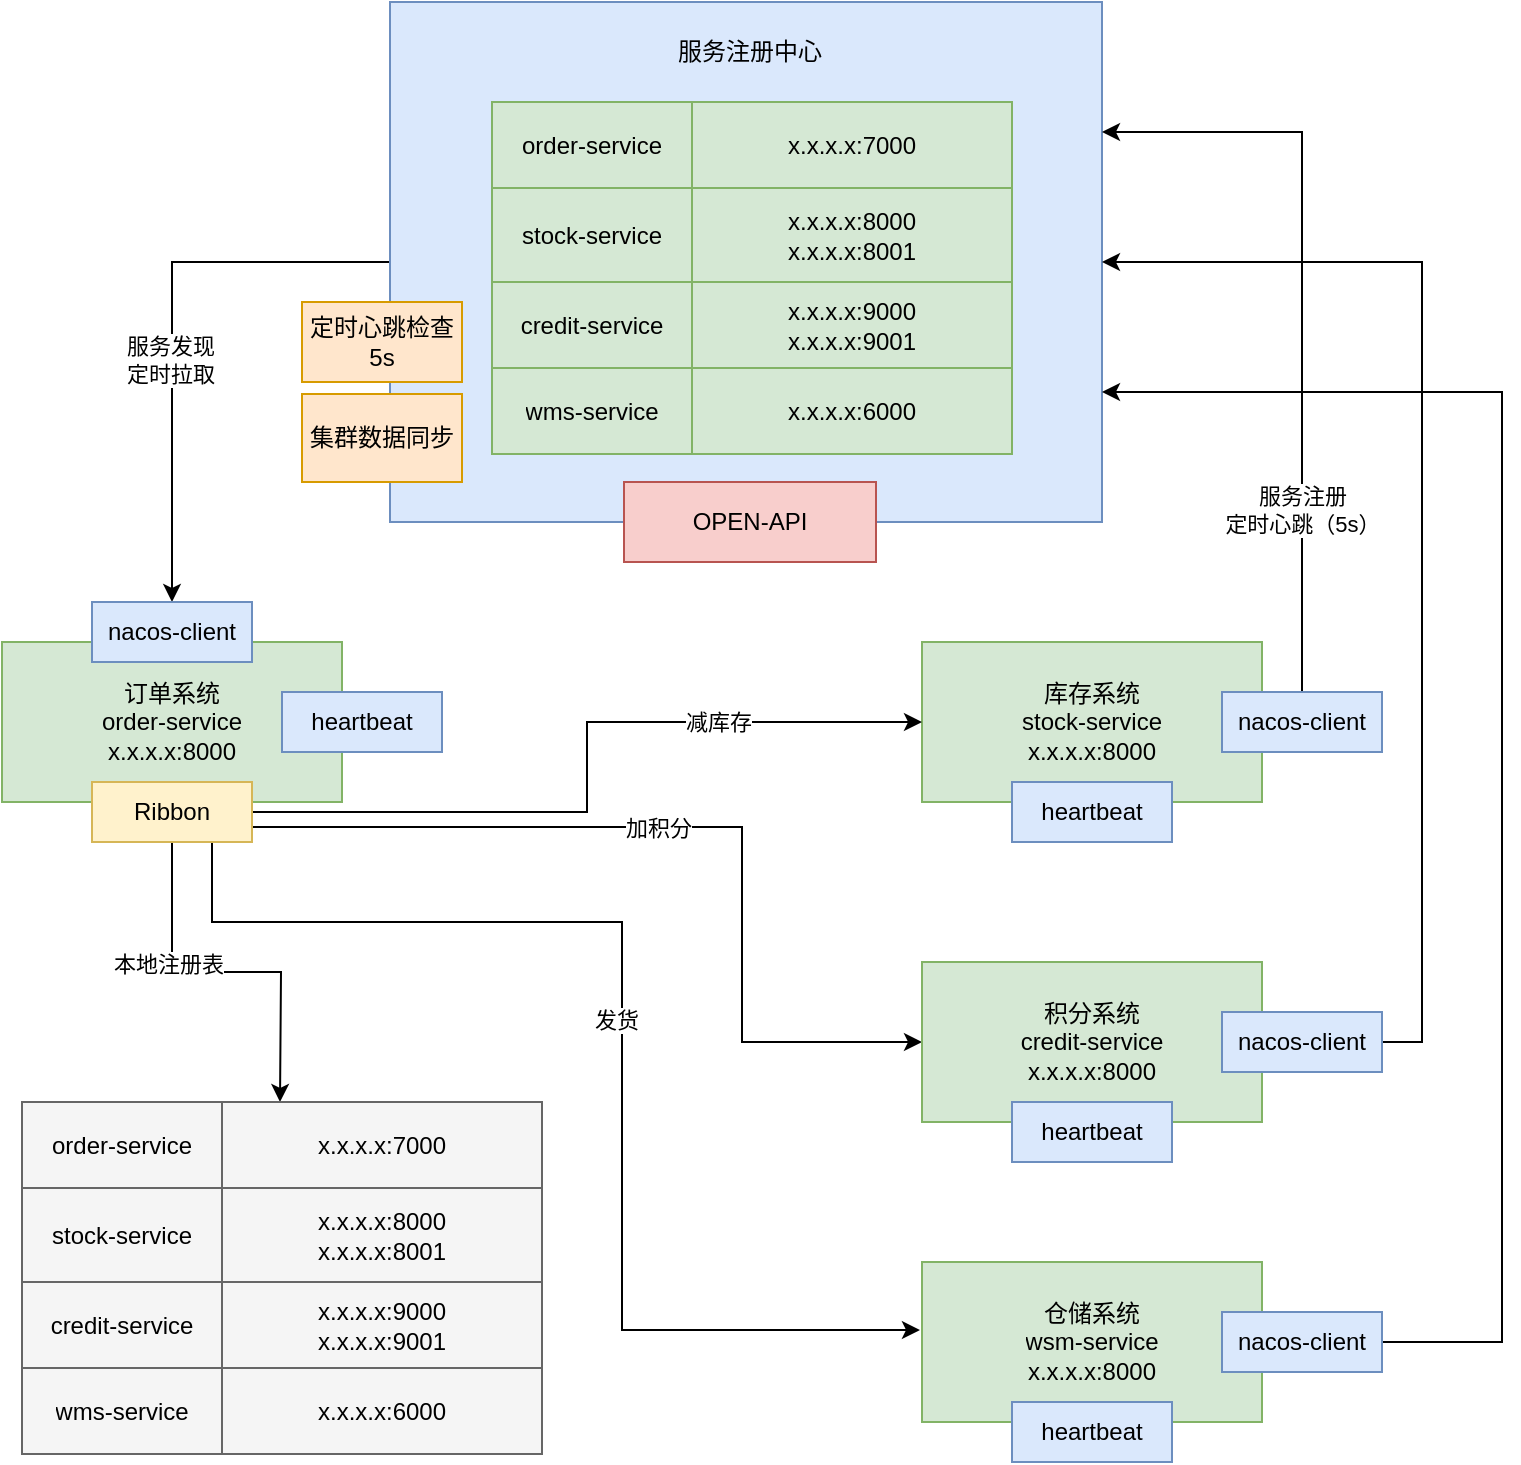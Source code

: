<mxfile version="15.9.6" type="github">
  <diagram id="2bS4IPnlOIfMS9s1NPST" name="Page-1">
    <mxGraphModel dx="1186" dy="654" grid="1" gridSize="10" guides="1" tooltips="1" connect="1" arrows="1" fold="1" page="1" pageScale="1" pageWidth="827" pageHeight="1169" math="0" shadow="0">
      <root>
        <mxCell id="0" />
        <mxCell id="1" parent="0" />
        <mxCell id="tLu-KWyOrL_Pw_NeoK8s-65" style="edgeStyle=orthogonalEdgeStyle;rounded=0;orthogonalLoop=1;jettySize=auto;html=1;exitX=0;exitY=0.5;exitDx=0;exitDy=0;entryX=0.5;entryY=0;entryDx=0;entryDy=0;" edge="1" parent="1" source="tLu-KWyOrL_Pw_NeoK8s-1" target="tLu-KWyOrL_Pw_NeoK8s-38">
          <mxGeometry relative="1" as="geometry" />
        </mxCell>
        <mxCell id="tLu-KWyOrL_Pw_NeoK8s-67" value="服务发现&lt;br&gt;定时拉取" style="edgeLabel;html=1;align=center;verticalAlign=middle;resizable=0;points=[];" vertex="1" connectable="0" parent="tLu-KWyOrL_Pw_NeoK8s-65">
          <mxGeometry x="0.133" y="-1" relative="1" as="geometry">
            <mxPoint as="offset" />
          </mxGeometry>
        </mxCell>
        <mxCell id="tLu-KWyOrL_Pw_NeoK8s-1" value="" style="rounded=0;whiteSpace=wrap;html=1;fillColor=#dae8fc;strokeColor=#6c8ebf;" vertex="1" parent="1">
          <mxGeometry x="234" y="70" width="356" height="260" as="geometry" />
        </mxCell>
        <mxCell id="tLu-KWyOrL_Pw_NeoK8s-11" value="" style="shape=table;startSize=0;container=1;collapsible=0;childLayout=tableLayout;fillColor=#d5e8d4;strokeColor=#82b366;" vertex="1" parent="1">
          <mxGeometry x="285" y="120" width="260" height="176" as="geometry" />
        </mxCell>
        <mxCell id="tLu-KWyOrL_Pw_NeoK8s-12" value="" style="shape=partialRectangle;collapsible=0;dropTarget=0;pointerEvents=0;fillColor=none;top=0;left=0;bottom=0;right=0;points=[[0,0.5],[1,0.5]];portConstraint=eastwest;" vertex="1" parent="tLu-KWyOrL_Pw_NeoK8s-11">
          <mxGeometry width="260" height="43" as="geometry" />
        </mxCell>
        <mxCell id="tLu-KWyOrL_Pw_NeoK8s-13" value="&lt;span&gt;order-service&lt;/span&gt;" style="shape=partialRectangle;html=1;whiteSpace=wrap;connectable=0;overflow=hidden;fillColor=none;top=0;left=0;bottom=0;right=0;pointerEvents=1;" vertex="1" parent="tLu-KWyOrL_Pw_NeoK8s-12">
          <mxGeometry width="100" height="43" as="geometry">
            <mxRectangle width="100" height="43" as="alternateBounds" />
          </mxGeometry>
        </mxCell>
        <mxCell id="tLu-KWyOrL_Pw_NeoK8s-14" value="&lt;span&gt;x.x.x.x:7000&lt;/span&gt;" style="shape=partialRectangle;html=1;whiteSpace=wrap;connectable=0;overflow=hidden;fillColor=none;top=0;left=0;bottom=0;right=0;pointerEvents=1;" vertex="1" parent="tLu-KWyOrL_Pw_NeoK8s-12">
          <mxGeometry x="100" width="160" height="43" as="geometry">
            <mxRectangle width="160" height="43" as="alternateBounds" />
          </mxGeometry>
        </mxCell>
        <mxCell id="tLu-KWyOrL_Pw_NeoK8s-15" value="" style="shape=partialRectangle;collapsible=0;dropTarget=0;pointerEvents=0;fillColor=none;top=0;left=0;bottom=0;right=0;points=[[0,0.5],[1,0.5]];portConstraint=eastwest;" vertex="1" parent="tLu-KWyOrL_Pw_NeoK8s-11">
          <mxGeometry y="43" width="260" height="47" as="geometry" />
        </mxCell>
        <mxCell id="tLu-KWyOrL_Pw_NeoK8s-16" value="stock-service" style="shape=partialRectangle;html=1;whiteSpace=wrap;connectable=0;overflow=hidden;fillColor=none;top=0;left=0;bottom=0;right=0;pointerEvents=1;" vertex="1" parent="tLu-KWyOrL_Pw_NeoK8s-15">
          <mxGeometry width="100" height="47" as="geometry">
            <mxRectangle width="100" height="47" as="alternateBounds" />
          </mxGeometry>
        </mxCell>
        <mxCell id="tLu-KWyOrL_Pw_NeoK8s-17" value="&lt;span&gt;x.x.x.x:8000&lt;br&gt;&lt;/span&gt;x.x.x.x:8001&lt;span&gt;&lt;br&gt;&lt;/span&gt;" style="shape=partialRectangle;html=1;whiteSpace=wrap;connectable=0;overflow=hidden;fillColor=none;top=0;left=0;bottom=0;right=0;pointerEvents=1;" vertex="1" parent="tLu-KWyOrL_Pw_NeoK8s-15">
          <mxGeometry x="100" width="160" height="47" as="geometry">
            <mxRectangle width="160" height="47" as="alternateBounds" />
          </mxGeometry>
        </mxCell>
        <mxCell id="tLu-KWyOrL_Pw_NeoK8s-18" value="" style="shape=partialRectangle;collapsible=0;dropTarget=0;pointerEvents=0;fillColor=none;top=0;left=0;bottom=0;right=0;points=[[0,0.5],[1,0.5]];portConstraint=eastwest;" vertex="1" parent="tLu-KWyOrL_Pw_NeoK8s-11">
          <mxGeometry y="90" width="260" height="43" as="geometry" />
        </mxCell>
        <mxCell id="tLu-KWyOrL_Pw_NeoK8s-19" value="credit-service" style="shape=partialRectangle;html=1;whiteSpace=wrap;connectable=0;overflow=hidden;fillColor=none;top=0;left=0;bottom=0;right=0;pointerEvents=1;" vertex="1" parent="tLu-KWyOrL_Pw_NeoK8s-18">
          <mxGeometry width="100" height="43" as="geometry">
            <mxRectangle width="100" height="43" as="alternateBounds" />
          </mxGeometry>
        </mxCell>
        <mxCell id="tLu-KWyOrL_Pw_NeoK8s-20" value="&lt;span&gt;x.x.x.x:9000&lt;br&gt;&lt;/span&gt;x.x.x.x:9001&lt;span&gt;&lt;br&gt;&lt;/span&gt;" style="shape=partialRectangle;html=1;whiteSpace=wrap;connectable=0;overflow=hidden;fillColor=none;top=0;left=0;bottom=0;right=0;pointerEvents=1;" vertex="1" parent="tLu-KWyOrL_Pw_NeoK8s-18">
          <mxGeometry x="100" width="160" height="43" as="geometry">
            <mxRectangle width="160" height="43" as="alternateBounds" />
          </mxGeometry>
        </mxCell>
        <mxCell id="tLu-KWyOrL_Pw_NeoK8s-62" style="shape=partialRectangle;collapsible=0;dropTarget=0;pointerEvents=0;fillColor=none;top=0;left=0;bottom=0;right=0;points=[[0,0.5],[1,0.5]];portConstraint=eastwest;" vertex="1" parent="tLu-KWyOrL_Pw_NeoK8s-11">
          <mxGeometry y="133" width="260" height="43" as="geometry" />
        </mxCell>
        <mxCell id="tLu-KWyOrL_Pw_NeoK8s-63" value="wms-service" style="shape=partialRectangle;html=1;whiteSpace=wrap;connectable=0;overflow=hidden;fillColor=none;top=0;left=0;bottom=0;right=0;pointerEvents=1;" vertex="1" parent="tLu-KWyOrL_Pw_NeoK8s-62">
          <mxGeometry width="100" height="43" as="geometry">
            <mxRectangle width="100" height="43" as="alternateBounds" />
          </mxGeometry>
        </mxCell>
        <mxCell id="tLu-KWyOrL_Pw_NeoK8s-64" value="x.x.x.x:6000" style="shape=partialRectangle;html=1;whiteSpace=wrap;connectable=0;overflow=hidden;fillColor=none;top=0;left=0;bottom=0;right=0;pointerEvents=1;" vertex="1" parent="tLu-KWyOrL_Pw_NeoK8s-62">
          <mxGeometry x="100" width="160" height="43" as="geometry">
            <mxRectangle width="160" height="43" as="alternateBounds" />
          </mxGeometry>
        </mxCell>
        <mxCell id="tLu-KWyOrL_Pw_NeoK8s-21" value="服务注册中心" style="text;html=1;strokeColor=none;fillColor=none;align=center;verticalAlign=middle;whiteSpace=wrap;rounded=0;" vertex="1" parent="1">
          <mxGeometry x="364" y="80" width="100" height="30" as="geometry" />
        </mxCell>
        <mxCell id="tLu-KWyOrL_Pw_NeoK8s-22" value="OPEN-API" style="rounded=0;whiteSpace=wrap;html=1;fillColor=#f8cecc;strokeColor=#b85450;" vertex="1" parent="1">
          <mxGeometry x="351" y="310" width="126" height="40" as="geometry" />
        </mxCell>
        <mxCell id="tLu-KWyOrL_Pw_NeoK8s-24" value="" style="shape=table;startSize=0;container=1;collapsible=0;childLayout=tableLayout;fillColor=#d5e8d4;strokeColor=#82b366;" vertex="1" parent="1">
          <mxGeometry x="500" y="390" width="170" height="80" as="geometry" />
        </mxCell>
        <mxCell id="tLu-KWyOrL_Pw_NeoK8s-25" value="" style="shape=partialRectangle;collapsible=0;dropTarget=0;pointerEvents=0;fillColor=none;top=0;left=0;bottom=0;right=0;points=[[0,0.5],[1,0.5]];portConstraint=eastwest;" vertex="1" parent="tLu-KWyOrL_Pw_NeoK8s-24">
          <mxGeometry width="170" height="80" as="geometry" />
        </mxCell>
        <mxCell id="tLu-KWyOrL_Pw_NeoK8s-28" value="库存系统&lt;br&gt;stock-service&lt;br&gt;x.x.x.x:8000" style="shape=partialRectangle;html=1;whiteSpace=wrap;connectable=0;overflow=hidden;fillColor=none;top=0;left=0;bottom=0;right=0;pointerEvents=1;" vertex="1" parent="tLu-KWyOrL_Pw_NeoK8s-25">
          <mxGeometry width="170" height="80" as="geometry">
            <mxRectangle width="170" height="80" as="alternateBounds" />
          </mxGeometry>
        </mxCell>
        <mxCell id="tLu-KWyOrL_Pw_NeoK8s-33" style="edgeStyle=orthogonalEdgeStyle;rounded=0;orthogonalLoop=1;jettySize=auto;html=1;exitX=0.5;exitY=0;exitDx=0;exitDy=0;entryX=1;entryY=0.25;entryDx=0;entryDy=0;" edge="1" parent="1" source="tLu-KWyOrL_Pw_NeoK8s-32" target="tLu-KWyOrL_Pw_NeoK8s-1">
          <mxGeometry relative="1" as="geometry" />
        </mxCell>
        <mxCell id="tLu-KWyOrL_Pw_NeoK8s-55" value="服务注册&lt;br&gt;定时心跳（5s）" style="edgeLabel;html=1;align=center;verticalAlign=middle;resizable=0;points=[];" vertex="1" connectable="0" parent="tLu-KWyOrL_Pw_NeoK8s-33">
          <mxGeometry x="-0.522" relative="1" as="geometry">
            <mxPoint as="offset" />
          </mxGeometry>
        </mxCell>
        <mxCell id="tLu-KWyOrL_Pw_NeoK8s-32" value="nacos-client" style="rounded=0;whiteSpace=wrap;html=1;fillColor=#dae8fc;strokeColor=#6c8ebf;" vertex="1" parent="1">
          <mxGeometry x="650" y="415" width="80" height="30" as="geometry" />
        </mxCell>
        <mxCell id="tLu-KWyOrL_Pw_NeoK8s-34" value="heartbeat" style="rounded=0;whiteSpace=wrap;html=1;fillColor=#dae8fc;strokeColor=#6c8ebf;" vertex="1" parent="1">
          <mxGeometry x="545" y="460" width="80" height="30" as="geometry" />
        </mxCell>
        <mxCell id="tLu-KWyOrL_Pw_NeoK8s-35" value="" style="shape=table;startSize=0;container=1;collapsible=0;childLayout=tableLayout;fillColor=#d5e8d4;strokeColor=#82b366;" vertex="1" parent="1">
          <mxGeometry x="40" y="390" width="170" height="80" as="geometry" />
        </mxCell>
        <mxCell id="tLu-KWyOrL_Pw_NeoK8s-36" value="" style="shape=partialRectangle;collapsible=0;dropTarget=0;pointerEvents=0;fillColor=none;top=0;left=0;bottom=0;right=0;points=[[0,0.5],[1,0.5]];portConstraint=eastwest;" vertex="1" parent="tLu-KWyOrL_Pw_NeoK8s-35">
          <mxGeometry width="170" height="80" as="geometry" />
        </mxCell>
        <mxCell id="tLu-KWyOrL_Pw_NeoK8s-37" value="订单系统&lt;br&gt;order-service&lt;br&gt;x.x.x.x:8000" style="shape=partialRectangle;html=1;whiteSpace=wrap;connectable=0;overflow=hidden;fillColor=none;top=0;left=0;bottom=0;right=0;pointerEvents=1;" vertex="1" parent="tLu-KWyOrL_Pw_NeoK8s-36">
          <mxGeometry width="170" height="80" as="geometry">
            <mxRectangle width="170" height="80" as="alternateBounds" />
          </mxGeometry>
        </mxCell>
        <mxCell id="tLu-KWyOrL_Pw_NeoK8s-38" value="nacos-client" style="rounded=0;whiteSpace=wrap;html=1;fillColor=#dae8fc;strokeColor=#6c8ebf;" vertex="1" parent="1">
          <mxGeometry x="85" y="370" width="80" height="30" as="geometry" />
        </mxCell>
        <mxCell id="tLu-KWyOrL_Pw_NeoK8s-81" style="edgeStyle=orthogonalEdgeStyle;rounded=0;orthogonalLoop=1;jettySize=auto;html=1;exitX=0.5;exitY=1;exitDx=0;exitDy=0;" edge="1" parent="1" source="tLu-KWyOrL_Pw_NeoK8s-39">
          <mxGeometry relative="1" as="geometry">
            <mxPoint x="179" y="620" as="targetPoint" />
          </mxGeometry>
        </mxCell>
        <mxCell id="tLu-KWyOrL_Pw_NeoK8s-82" value="本地注册表" style="edgeLabel;html=1;align=center;verticalAlign=middle;resizable=0;points=[];" vertex="1" connectable="0" parent="tLu-KWyOrL_Pw_NeoK8s-81">
          <mxGeometry x="-0.337" y="-2" relative="1" as="geometry">
            <mxPoint as="offset" />
          </mxGeometry>
        </mxCell>
        <mxCell id="tLu-KWyOrL_Pw_NeoK8s-85" style="edgeStyle=orthogonalEdgeStyle;rounded=0;orthogonalLoop=1;jettySize=auto;html=1;exitX=1;exitY=0.5;exitDx=0;exitDy=0;entryX=0;entryY=0.5;entryDx=0;entryDy=0;" edge="1" parent="1" source="tLu-KWyOrL_Pw_NeoK8s-39" target="tLu-KWyOrL_Pw_NeoK8s-25">
          <mxGeometry relative="1" as="geometry" />
        </mxCell>
        <mxCell id="tLu-KWyOrL_Pw_NeoK8s-86" value="减库存" style="edgeLabel;html=1;align=center;verticalAlign=middle;resizable=0;points=[];" vertex="1" connectable="0" parent="tLu-KWyOrL_Pw_NeoK8s-85">
          <mxGeometry x="0.463" relative="1" as="geometry">
            <mxPoint as="offset" />
          </mxGeometry>
        </mxCell>
        <mxCell id="tLu-KWyOrL_Pw_NeoK8s-87" style="edgeStyle=orthogonalEdgeStyle;rounded=0;orthogonalLoop=1;jettySize=auto;html=1;exitX=1;exitY=0.75;exitDx=0;exitDy=0;entryX=0;entryY=0.5;entryDx=0;entryDy=0;" edge="1" parent="1" source="tLu-KWyOrL_Pw_NeoK8s-39" target="tLu-KWyOrL_Pw_NeoK8s-42">
          <mxGeometry relative="1" as="geometry">
            <Array as="points">
              <mxPoint x="410" y="483" />
              <mxPoint x="410" y="590" />
            </Array>
          </mxGeometry>
        </mxCell>
        <mxCell id="tLu-KWyOrL_Pw_NeoK8s-89" value="加积分" style="edgeLabel;html=1;align=center;verticalAlign=middle;resizable=0;points=[];" vertex="1" connectable="0" parent="tLu-KWyOrL_Pw_NeoK8s-87">
          <mxGeometry x="-0.083" y="1" relative="1" as="geometry">
            <mxPoint y="1" as="offset" />
          </mxGeometry>
        </mxCell>
        <mxCell id="tLu-KWyOrL_Pw_NeoK8s-88" style="edgeStyle=orthogonalEdgeStyle;rounded=0;orthogonalLoop=1;jettySize=auto;html=1;exitX=0.75;exitY=1;exitDx=0;exitDy=0;entryX=-0.006;entryY=0.425;entryDx=0;entryDy=0;entryPerimeter=0;" edge="1" parent="1" source="tLu-KWyOrL_Pw_NeoK8s-39" target="tLu-KWyOrL_Pw_NeoK8s-47">
          <mxGeometry relative="1" as="geometry">
            <mxPoint x="410" y="700" as="targetPoint" />
            <Array as="points">
              <mxPoint x="145" y="530" />
              <mxPoint x="350" y="530" />
              <mxPoint x="350" y="734" />
            </Array>
          </mxGeometry>
        </mxCell>
        <mxCell id="tLu-KWyOrL_Pw_NeoK8s-90" value="发货" style="edgeLabel;html=1;align=center;verticalAlign=middle;resizable=0;points=[];" vertex="1" connectable="0" parent="tLu-KWyOrL_Pw_NeoK8s-88">
          <mxGeometry x="-0.017" y="-3" relative="1" as="geometry">
            <mxPoint as="offset" />
          </mxGeometry>
        </mxCell>
        <mxCell id="tLu-KWyOrL_Pw_NeoK8s-39" value="Ribbon" style="rounded=0;whiteSpace=wrap;html=1;fillColor=#fff2cc;strokeColor=#d6b656;" vertex="1" parent="1">
          <mxGeometry x="85" y="460" width="80" height="30" as="geometry" />
        </mxCell>
        <mxCell id="tLu-KWyOrL_Pw_NeoK8s-41" value="" style="shape=table;startSize=0;container=1;collapsible=0;childLayout=tableLayout;fillColor=#d5e8d4;strokeColor=#82b366;" vertex="1" parent="1">
          <mxGeometry x="500" y="550" width="170" height="80" as="geometry" />
        </mxCell>
        <mxCell id="tLu-KWyOrL_Pw_NeoK8s-42" value="" style="shape=partialRectangle;collapsible=0;dropTarget=0;pointerEvents=0;fillColor=none;top=0;left=0;bottom=0;right=0;points=[[0,0.5],[1,0.5]];portConstraint=eastwest;" vertex="1" parent="tLu-KWyOrL_Pw_NeoK8s-41">
          <mxGeometry width="170" height="80" as="geometry" />
        </mxCell>
        <mxCell id="tLu-KWyOrL_Pw_NeoK8s-43" value="积分系统&lt;br&gt;credit-service&lt;br&gt;x.x.x.x:8000" style="shape=partialRectangle;html=1;whiteSpace=wrap;connectable=0;overflow=hidden;fillColor=none;top=0;left=0;bottom=0;right=0;pointerEvents=1;" vertex="1" parent="tLu-KWyOrL_Pw_NeoK8s-42">
          <mxGeometry width="170" height="80" as="geometry">
            <mxRectangle width="170" height="80" as="alternateBounds" />
          </mxGeometry>
        </mxCell>
        <mxCell id="tLu-KWyOrL_Pw_NeoK8s-51" style="edgeStyle=orthogonalEdgeStyle;rounded=0;orthogonalLoop=1;jettySize=auto;html=1;exitX=1;exitY=0.5;exitDx=0;exitDy=0;" edge="1" parent="1" source="tLu-KWyOrL_Pw_NeoK8s-44">
          <mxGeometry relative="1" as="geometry">
            <mxPoint x="590" y="200" as="targetPoint" />
            <Array as="points">
              <mxPoint x="750" y="590" />
              <mxPoint x="750" y="200" />
            </Array>
          </mxGeometry>
        </mxCell>
        <mxCell id="tLu-KWyOrL_Pw_NeoK8s-44" value="nacos-client" style="rounded=0;whiteSpace=wrap;html=1;fillColor=#dae8fc;strokeColor=#6c8ebf;" vertex="1" parent="1">
          <mxGeometry x="650" y="575" width="80" height="30" as="geometry" />
        </mxCell>
        <mxCell id="tLu-KWyOrL_Pw_NeoK8s-45" value="heartbeat" style="rounded=0;whiteSpace=wrap;html=1;fillColor=#dae8fc;strokeColor=#6c8ebf;" vertex="1" parent="1">
          <mxGeometry x="545" y="620" width="80" height="30" as="geometry" />
        </mxCell>
        <mxCell id="tLu-KWyOrL_Pw_NeoK8s-46" value="" style="shape=table;startSize=0;container=1;collapsible=0;childLayout=tableLayout;fillColor=#d5e8d4;strokeColor=#82b366;" vertex="1" parent="1">
          <mxGeometry x="500" y="700" width="170" height="80" as="geometry" />
        </mxCell>
        <mxCell id="tLu-KWyOrL_Pw_NeoK8s-47" value="" style="shape=partialRectangle;collapsible=0;dropTarget=0;pointerEvents=0;fillColor=none;top=0;left=0;bottom=0;right=0;points=[[0,0.5],[1,0.5]];portConstraint=eastwest;" vertex="1" parent="tLu-KWyOrL_Pw_NeoK8s-46">
          <mxGeometry width="170" height="80" as="geometry" />
        </mxCell>
        <mxCell id="tLu-KWyOrL_Pw_NeoK8s-48" value="仓储系统&lt;br&gt;wsm-service&lt;br&gt;x.x.x.x:8000" style="shape=partialRectangle;html=1;whiteSpace=wrap;connectable=0;overflow=hidden;fillColor=none;top=0;left=0;bottom=0;right=0;pointerEvents=1;" vertex="1" parent="tLu-KWyOrL_Pw_NeoK8s-47">
          <mxGeometry width="170" height="80" as="geometry">
            <mxRectangle width="170" height="80" as="alternateBounds" />
          </mxGeometry>
        </mxCell>
        <mxCell id="tLu-KWyOrL_Pw_NeoK8s-54" style="edgeStyle=orthogonalEdgeStyle;rounded=0;orthogonalLoop=1;jettySize=auto;html=1;exitX=1;exitY=0.5;exitDx=0;exitDy=0;entryX=1;entryY=0.75;entryDx=0;entryDy=0;" edge="1" parent="1" source="tLu-KWyOrL_Pw_NeoK8s-49" target="tLu-KWyOrL_Pw_NeoK8s-1">
          <mxGeometry relative="1" as="geometry">
            <mxPoint x="800" y="380" as="targetPoint" />
            <Array as="points">
              <mxPoint x="790" y="740" />
              <mxPoint x="790" y="265" />
            </Array>
          </mxGeometry>
        </mxCell>
        <mxCell id="tLu-KWyOrL_Pw_NeoK8s-49" value="nacos-client" style="rounded=0;whiteSpace=wrap;html=1;fillColor=#dae8fc;strokeColor=#6c8ebf;" vertex="1" parent="1">
          <mxGeometry x="650" y="725" width="80" height="30" as="geometry" />
        </mxCell>
        <mxCell id="tLu-KWyOrL_Pw_NeoK8s-50" value="heartbeat" style="rounded=0;whiteSpace=wrap;html=1;fillColor=#dae8fc;strokeColor=#6c8ebf;" vertex="1" parent="1">
          <mxGeometry x="545" y="770" width="80" height="30" as="geometry" />
        </mxCell>
        <mxCell id="tLu-KWyOrL_Pw_NeoK8s-66" value="heartbeat" style="rounded=0;whiteSpace=wrap;html=1;fillColor=#dae8fc;strokeColor=#6c8ebf;" vertex="1" parent="1">
          <mxGeometry x="180" y="415" width="80" height="30" as="geometry" />
        </mxCell>
        <mxCell id="tLu-KWyOrL_Pw_NeoK8s-68" value="" style="shape=table;startSize=0;container=1;collapsible=0;childLayout=tableLayout;fillColor=#f5f5f5;strokeColor=#666666;fontColor=#333333;" vertex="1" parent="1">
          <mxGeometry x="50" y="620" width="260" height="176" as="geometry" />
        </mxCell>
        <mxCell id="tLu-KWyOrL_Pw_NeoK8s-69" value="" style="shape=partialRectangle;collapsible=0;dropTarget=0;pointerEvents=0;fillColor=none;top=0;left=0;bottom=0;right=0;points=[[0,0.5],[1,0.5]];portConstraint=eastwest;" vertex="1" parent="tLu-KWyOrL_Pw_NeoK8s-68">
          <mxGeometry width="260" height="43" as="geometry" />
        </mxCell>
        <mxCell id="tLu-KWyOrL_Pw_NeoK8s-70" value="&lt;span&gt;order-service&lt;/span&gt;" style="shape=partialRectangle;html=1;whiteSpace=wrap;connectable=0;overflow=hidden;fillColor=none;top=0;left=0;bottom=0;right=0;pointerEvents=1;" vertex="1" parent="tLu-KWyOrL_Pw_NeoK8s-69">
          <mxGeometry width="100" height="43" as="geometry">
            <mxRectangle width="100" height="43" as="alternateBounds" />
          </mxGeometry>
        </mxCell>
        <mxCell id="tLu-KWyOrL_Pw_NeoK8s-71" value="&lt;span&gt;x.x.x.x:7000&lt;/span&gt;" style="shape=partialRectangle;html=1;whiteSpace=wrap;connectable=0;overflow=hidden;fillColor=none;top=0;left=0;bottom=0;right=0;pointerEvents=1;" vertex="1" parent="tLu-KWyOrL_Pw_NeoK8s-69">
          <mxGeometry x="100" width="160" height="43" as="geometry">
            <mxRectangle width="160" height="43" as="alternateBounds" />
          </mxGeometry>
        </mxCell>
        <mxCell id="tLu-KWyOrL_Pw_NeoK8s-72" value="" style="shape=partialRectangle;collapsible=0;dropTarget=0;pointerEvents=0;fillColor=none;top=0;left=0;bottom=0;right=0;points=[[0,0.5],[1,0.5]];portConstraint=eastwest;" vertex="1" parent="tLu-KWyOrL_Pw_NeoK8s-68">
          <mxGeometry y="43" width="260" height="47" as="geometry" />
        </mxCell>
        <mxCell id="tLu-KWyOrL_Pw_NeoK8s-73" value="stock-service" style="shape=partialRectangle;html=1;whiteSpace=wrap;connectable=0;overflow=hidden;fillColor=none;top=0;left=0;bottom=0;right=0;pointerEvents=1;" vertex="1" parent="tLu-KWyOrL_Pw_NeoK8s-72">
          <mxGeometry width="100" height="47" as="geometry">
            <mxRectangle width="100" height="47" as="alternateBounds" />
          </mxGeometry>
        </mxCell>
        <mxCell id="tLu-KWyOrL_Pw_NeoK8s-74" value="&lt;span&gt;x.x.x.x:8000&lt;br&gt;&lt;/span&gt;x.x.x.x:8001&lt;span&gt;&lt;br&gt;&lt;/span&gt;" style="shape=partialRectangle;html=1;whiteSpace=wrap;connectable=0;overflow=hidden;fillColor=none;top=0;left=0;bottom=0;right=0;pointerEvents=1;" vertex="1" parent="tLu-KWyOrL_Pw_NeoK8s-72">
          <mxGeometry x="100" width="160" height="47" as="geometry">
            <mxRectangle width="160" height="47" as="alternateBounds" />
          </mxGeometry>
        </mxCell>
        <mxCell id="tLu-KWyOrL_Pw_NeoK8s-75" value="" style="shape=partialRectangle;collapsible=0;dropTarget=0;pointerEvents=0;fillColor=none;top=0;left=0;bottom=0;right=0;points=[[0,0.5],[1,0.5]];portConstraint=eastwest;" vertex="1" parent="tLu-KWyOrL_Pw_NeoK8s-68">
          <mxGeometry y="90" width="260" height="43" as="geometry" />
        </mxCell>
        <mxCell id="tLu-KWyOrL_Pw_NeoK8s-76" value="credit-service" style="shape=partialRectangle;html=1;whiteSpace=wrap;connectable=0;overflow=hidden;fillColor=none;top=0;left=0;bottom=0;right=0;pointerEvents=1;" vertex="1" parent="tLu-KWyOrL_Pw_NeoK8s-75">
          <mxGeometry width="100" height="43" as="geometry">
            <mxRectangle width="100" height="43" as="alternateBounds" />
          </mxGeometry>
        </mxCell>
        <mxCell id="tLu-KWyOrL_Pw_NeoK8s-77" value="&lt;span&gt;x.x.x.x:9000&lt;br&gt;&lt;/span&gt;x.x.x.x:9001&lt;span&gt;&lt;br&gt;&lt;/span&gt;" style="shape=partialRectangle;html=1;whiteSpace=wrap;connectable=0;overflow=hidden;fillColor=none;top=0;left=0;bottom=0;right=0;pointerEvents=1;" vertex="1" parent="tLu-KWyOrL_Pw_NeoK8s-75">
          <mxGeometry x="100" width="160" height="43" as="geometry">
            <mxRectangle width="160" height="43" as="alternateBounds" />
          </mxGeometry>
        </mxCell>
        <mxCell id="tLu-KWyOrL_Pw_NeoK8s-78" style="shape=partialRectangle;collapsible=0;dropTarget=0;pointerEvents=0;fillColor=none;top=0;left=0;bottom=0;right=0;points=[[0,0.5],[1,0.5]];portConstraint=eastwest;" vertex="1" parent="tLu-KWyOrL_Pw_NeoK8s-68">
          <mxGeometry y="133" width="260" height="43" as="geometry" />
        </mxCell>
        <mxCell id="tLu-KWyOrL_Pw_NeoK8s-79" value="wms-service" style="shape=partialRectangle;html=1;whiteSpace=wrap;connectable=0;overflow=hidden;fillColor=none;top=0;left=0;bottom=0;right=0;pointerEvents=1;" vertex="1" parent="tLu-KWyOrL_Pw_NeoK8s-78">
          <mxGeometry width="100" height="43" as="geometry">
            <mxRectangle width="100" height="43" as="alternateBounds" />
          </mxGeometry>
        </mxCell>
        <mxCell id="tLu-KWyOrL_Pw_NeoK8s-80" value="x.x.x.x:6000" style="shape=partialRectangle;html=1;whiteSpace=wrap;connectable=0;overflow=hidden;fillColor=none;top=0;left=0;bottom=0;right=0;pointerEvents=1;" vertex="1" parent="tLu-KWyOrL_Pw_NeoK8s-78">
          <mxGeometry x="100" width="160" height="43" as="geometry">
            <mxRectangle width="160" height="43" as="alternateBounds" />
          </mxGeometry>
        </mxCell>
        <mxCell id="tLu-KWyOrL_Pw_NeoK8s-83" value="定时心跳检查&lt;br&gt;5s" style="rounded=0;whiteSpace=wrap;html=1;fillColor=#ffe6cc;strokeColor=#d79b00;" vertex="1" parent="1">
          <mxGeometry x="190" y="220" width="80" height="40" as="geometry" />
        </mxCell>
        <mxCell id="tLu-KWyOrL_Pw_NeoK8s-84" value="集群数据同步" style="rounded=0;whiteSpace=wrap;html=1;fillColor=#ffe6cc;strokeColor=#d79b00;" vertex="1" parent="1">
          <mxGeometry x="190" y="266" width="80" height="44" as="geometry" />
        </mxCell>
      </root>
    </mxGraphModel>
  </diagram>
</mxfile>
